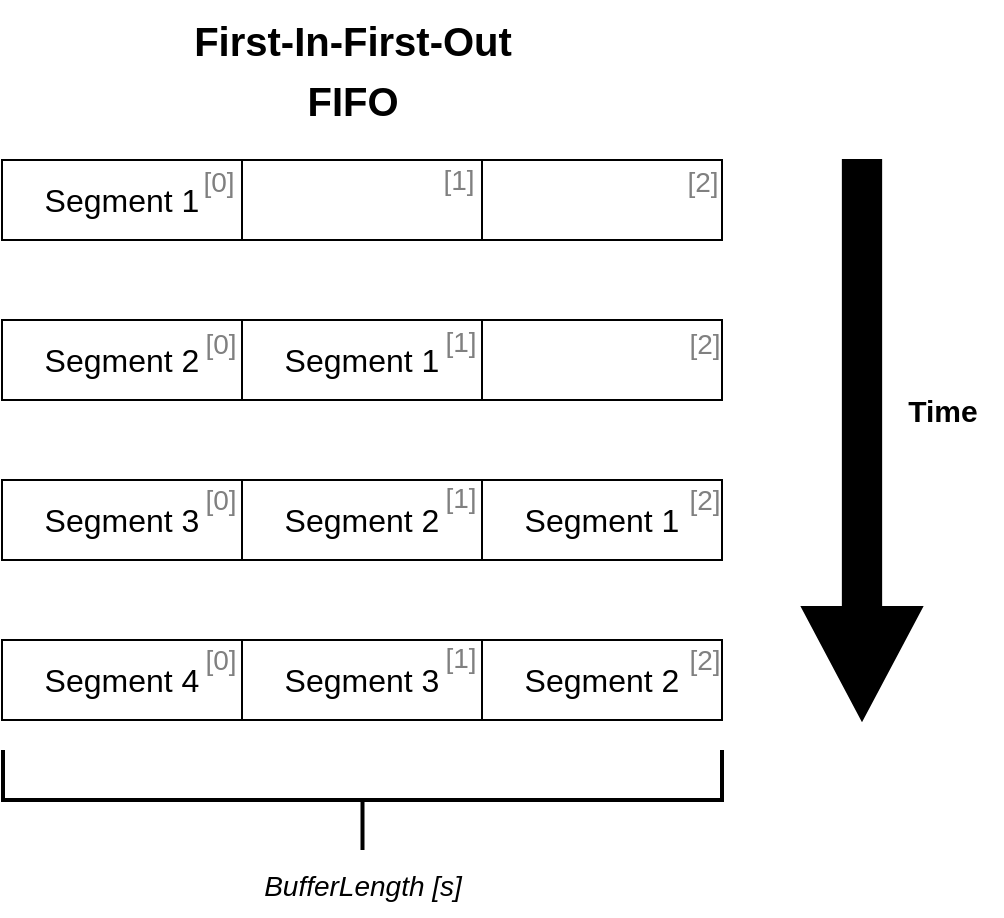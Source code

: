 <mxfile>
    <diagram id="MuCeUzN3wcxAVlpvbkDd" name="Page-1">
        <mxGraphModel dx="598" dy="755" grid="1" gridSize="10" guides="1" tooltips="1" connect="1" arrows="1" fold="1" page="1" pageScale="1" pageWidth="850" pageHeight="1100" math="0" shadow="0">
            <root>
                <mxCell id="0"/>
                <mxCell id="1" parent="0"/>
                <mxCell id="2" value="Segment 1" style="whiteSpace=wrap;html=1;fontSize=16;" vertex="1" parent="1">
                    <mxGeometry x="120" y="160" width="120" height="40" as="geometry"/>
                </mxCell>
                <mxCell id="3" value="" style="whiteSpace=wrap;html=1;fontSize=16;" vertex="1" parent="1">
                    <mxGeometry x="240" y="160" width="120" height="40" as="geometry"/>
                </mxCell>
                <mxCell id="4" value="" style="whiteSpace=wrap;html=1;fontSize=16;" vertex="1" parent="1">
                    <mxGeometry x="360" y="160" width="120" height="40" as="geometry"/>
                </mxCell>
                <mxCell id="6" value="&lt;span style=&quot;color: rgb(0, 0, 0);&quot;&gt;Segment&amp;nbsp;&lt;/span&gt;2" style="whiteSpace=wrap;html=1;fontSize=16;" vertex="1" parent="1">
                    <mxGeometry x="120" y="240" width="120" height="40" as="geometry"/>
                </mxCell>
                <mxCell id="7" value="&lt;span style=&quot;color: rgb(0, 0, 0);&quot;&gt;Segment&amp;nbsp;&lt;/span&gt;1" style="whiteSpace=wrap;html=1;fontSize=16;" vertex="1" parent="1">
                    <mxGeometry x="240" y="240" width="120" height="40" as="geometry"/>
                </mxCell>
                <mxCell id="8" value="" style="whiteSpace=wrap;html=1;fontSize=16;" vertex="1" parent="1">
                    <mxGeometry x="360" y="240" width="120" height="40" as="geometry"/>
                </mxCell>
                <mxCell id="10" value="&lt;span style=&quot;color: rgb(0, 0, 0);&quot;&gt;Segment&amp;nbsp;&lt;/span&gt;3" style="whiteSpace=wrap;html=1;fontSize=16;" vertex="1" parent="1">
                    <mxGeometry x="120" y="320" width="120" height="40" as="geometry"/>
                </mxCell>
                <mxCell id="11" value="&lt;span style=&quot;color: rgb(0, 0, 0);&quot;&gt;Segment&amp;nbsp;&lt;/span&gt;2" style="whiteSpace=wrap;html=1;fontSize=16;" vertex="1" parent="1">
                    <mxGeometry x="240" y="320" width="120" height="40" as="geometry"/>
                </mxCell>
                <mxCell id="12" value="&lt;span style=&quot;color: rgb(0, 0, 0);&quot;&gt;Segment&amp;nbsp;&lt;/span&gt;1" style="whiteSpace=wrap;html=1;fontSize=16;" vertex="1" parent="1">
                    <mxGeometry x="360" y="320" width="120" height="40" as="geometry"/>
                </mxCell>
                <mxCell id="14" value="&lt;span style=&quot;color: rgb(0, 0, 0);&quot;&gt;Segment&amp;nbsp;&lt;/span&gt;4" style="whiteSpace=wrap;html=1;fontSize=16;" vertex="1" parent="1">
                    <mxGeometry x="120" y="400" width="120" height="40" as="geometry"/>
                </mxCell>
                <mxCell id="15" value="&lt;span style=&quot;color: rgb(0, 0, 0);&quot;&gt;Segment&amp;nbsp;&lt;/span&gt;3" style="whiteSpace=wrap;html=1;fontSize=16;" vertex="1" parent="1">
                    <mxGeometry x="240" y="400" width="120" height="40" as="geometry"/>
                </mxCell>
                <mxCell id="16" value="&lt;span style=&quot;color: rgb(0, 0, 0);&quot;&gt;Segment&amp;nbsp;&lt;/span&gt;2" style="whiteSpace=wrap;html=1;fontSize=16;" vertex="1" parent="1">
                    <mxGeometry x="360" y="400" width="120" height="40" as="geometry"/>
                </mxCell>
                <mxCell id="19" value="" style="shape=singleArrow;whiteSpace=wrap;html=1;arrowWidth=0.319;arrowSize=0.202;rotation=90;fillColor=#000000;" vertex="1" parent="1">
                    <mxGeometry x="410" y="270" width="280" height="60" as="geometry"/>
                </mxCell>
                <mxCell id="20" value="&lt;b&gt;&lt;font style=&quot;font-size: 15px;&quot;&gt;Time&lt;/font&gt;&lt;/b&gt;" style="text;html=1;align=center;verticalAlign=middle;resizable=0;points=[];autosize=1;strokeColor=none;fillColor=none;" vertex="1" parent="1">
                    <mxGeometry x="560" y="270" width="60" height="30" as="geometry"/>
                </mxCell>
                <mxCell id="21" value="&lt;font style=&quot;font-size: 20px; color: rgb(0, 0, 0);&quot;&gt;&lt;b style=&quot;&quot;&gt;First-In-First-Out&lt;/b&gt;&lt;/font&gt;" style="text;html=1;align=center;verticalAlign=middle;resizable=0;points=[];autosize=1;strokeColor=none;fillColor=none;" vertex="1" parent="1">
                    <mxGeometry x="205" y="80" width="180" height="40" as="geometry"/>
                </mxCell>
                <mxCell id="22" value="&lt;b&gt;&lt;font style=&quot;font-size: 20px; color: rgb(0, 0, 0);&quot;&gt;FIFO&lt;/font&gt;&lt;/b&gt;" style="text;html=1;align=center;verticalAlign=middle;resizable=0;points=[];autosize=1;strokeColor=none;fillColor=none;" vertex="1" parent="1">
                    <mxGeometry x="260" y="110" width="70" height="40" as="geometry"/>
                </mxCell>
                <mxCell id="24" value="" style="strokeWidth=2;html=1;shape=mxgraph.flowchart.annotation_2;align=left;labelPosition=right;pointerEvents=1;rotation=-90;" vertex="1" parent="1">
                    <mxGeometry x="275.25" y="300.25" width="50" height="359.5" as="geometry"/>
                </mxCell>
                <mxCell id="27" value="&lt;i&gt;&lt;font style=&quot;font-size: 14px;&quot;&gt;BufferLength [s]&lt;/font&gt;&lt;/i&gt;" style="text;html=1;align=center;verticalAlign=middle;resizable=0;points=[];autosize=1;strokeColor=none;fillColor=none;" vertex="1" parent="1">
                    <mxGeometry x="240" y="508" width="120" height="30" as="geometry"/>
                </mxCell>
                <mxCell id="28" value="[0]" style="text;html=1;align=center;verticalAlign=middle;resizable=0;points=[];autosize=1;strokeColor=none;fillColor=none;fontSize=14;fontColor=#808080;" vertex="1" parent="1">
                    <mxGeometry x="208" y="156" width="40" height="30" as="geometry"/>
                </mxCell>
                <mxCell id="29" value="[1]" style="text;html=1;align=center;verticalAlign=middle;resizable=0;points=[];autosize=1;strokeColor=none;fillColor=none;fontSize=14;fontColor=#808080;" vertex="1" parent="1">
                    <mxGeometry x="328" y="155" width="40" height="30" as="geometry"/>
                </mxCell>
                <mxCell id="30" value="[2]" style="text;html=1;align=center;verticalAlign=middle;resizable=0;points=[];autosize=1;strokeColor=none;fillColor=none;fontSize=14;fontColor=#808080;" vertex="1" parent="1">
                    <mxGeometry x="450" y="156" width="40" height="30" as="geometry"/>
                </mxCell>
                <mxCell id="32" value="[0]" style="text;html=1;align=center;verticalAlign=middle;resizable=0;points=[];autosize=1;strokeColor=none;fillColor=none;fontSize=14;fontColor=#808080;" vertex="1" parent="1">
                    <mxGeometry x="209" y="237" width="40" height="30" as="geometry"/>
                </mxCell>
                <mxCell id="33" value="[1]" style="text;html=1;align=center;verticalAlign=middle;resizable=0;points=[];autosize=1;strokeColor=none;fillColor=none;fontSize=14;fontColor=#808080;" vertex="1" parent="1">
                    <mxGeometry x="329" y="236" width="40" height="30" as="geometry"/>
                </mxCell>
                <mxCell id="34" value="[2]" style="text;html=1;align=center;verticalAlign=middle;resizable=0;points=[];autosize=1;strokeColor=none;fillColor=none;fontSize=14;fontColor=#808080;" vertex="1" parent="1">
                    <mxGeometry x="451" y="237" width="40" height="30" as="geometry"/>
                </mxCell>
                <mxCell id="35" value="[0]" style="text;html=1;align=center;verticalAlign=middle;resizable=0;points=[];autosize=1;strokeColor=none;fillColor=none;fontSize=14;fontColor=#808080;" vertex="1" parent="1">
                    <mxGeometry x="209" y="315" width="40" height="30" as="geometry"/>
                </mxCell>
                <mxCell id="36" value="[1]" style="text;html=1;align=center;verticalAlign=middle;resizable=0;points=[];autosize=1;strokeColor=none;fillColor=none;fontSize=14;fontColor=#808080;" vertex="1" parent="1">
                    <mxGeometry x="329" y="314" width="40" height="30" as="geometry"/>
                </mxCell>
                <mxCell id="37" value="[2]" style="text;html=1;align=center;verticalAlign=middle;resizable=0;points=[];autosize=1;strokeColor=none;fillColor=none;fontSize=14;fontColor=#808080;" vertex="1" parent="1">
                    <mxGeometry x="451" y="315" width="40" height="30" as="geometry"/>
                </mxCell>
                <mxCell id="38" value="[0]" style="text;html=1;align=center;verticalAlign=middle;resizable=0;points=[];autosize=1;strokeColor=none;fillColor=none;fontSize=14;fontColor=#808080;" vertex="1" parent="1">
                    <mxGeometry x="209" y="395" width="40" height="30" as="geometry"/>
                </mxCell>
                <mxCell id="39" value="[1]" style="text;html=1;align=center;verticalAlign=middle;resizable=0;points=[];autosize=1;strokeColor=none;fillColor=none;fontSize=14;fontColor=#808080;" vertex="1" parent="1">
                    <mxGeometry x="329" y="394" width="40" height="30" as="geometry"/>
                </mxCell>
                <mxCell id="40" value="[2]" style="text;html=1;align=center;verticalAlign=middle;resizable=0;points=[];autosize=1;strokeColor=none;fillColor=none;fontSize=14;fontColor=#808080;" vertex="1" parent="1">
                    <mxGeometry x="451" y="395" width="40" height="30" as="geometry"/>
                </mxCell>
            </root>
        </mxGraphModel>
    </diagram>
</mxfile>